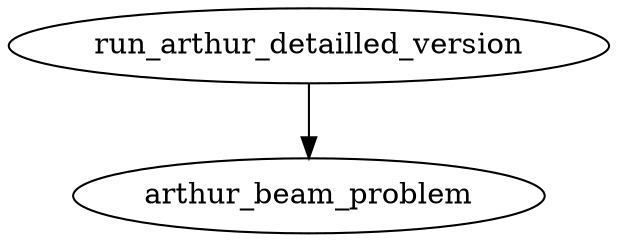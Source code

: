 /* Created by mdot for Matlab */
digraph m2html {
  run_arthur_detailled_version -> arthur_beam_problem;

  arthur_beam_problem [URL="arthur_beam_problem.html"];
  run_arthur_detailled_version [URL="run_arthur_detailled_version.html"];
}